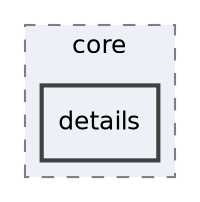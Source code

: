 digraph "src/core/details"
{
 // INTERACTIVE_SVG=YES
 // LATEX_PDF_SIZE
  edge [fontname="Helvetica",fontsize="12",labelfontname="Helvetica",labelfontsize="12"];
  node [fontname="Helvetica",fontsize="12",shape=record];
  compound=true
  subgraph clusterdir_aebb8dcc11953d78e620bbef0b9e2183 {
    graph [ bgcolor="#edf0f7", pencolor="grey50", style="filled,dashed,", label="core", fontname="Helvetica", fontsize="12", URL="dir_aebb8dcc11953d78e620bbef0b9e2183.html"]
  dir_324d13088fec716b8374b5252642bccc [shape=box, label="details", style="filled,bold,", fillcolor="#edf0f7", color="grey25", URL="dir_324d13088fec716b8374b5252642bccc.html"];
  }
}
